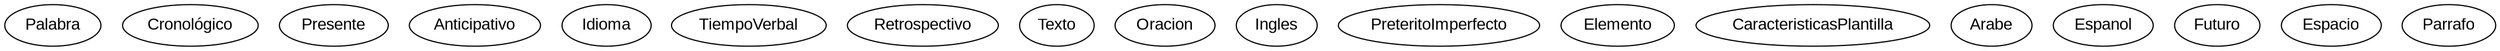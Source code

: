 graph ejemplo{
//Defecto
node [fontname="Arial"];
edge [fontname="Arial",fontsize=12];

//PROPERTIES

//CLASES
class_Palabra [label=Palabra];
class_Cronológico [label=Cronológico];
class_Presente [label=Presente];
class_Anticipativo [label=Anticipativo];
class_Idioma [label=Idioma];
class_TiempoVerbal [label=TiempoVerbal];
class_Retrospectivo [label=Retrospectivo];
class_Texto [label=Texto];
class_Oracion [label=Oracion];
class_Ingles [label=Ingles];
class_PreteritoImperfecto [label=PreteritoImperfecto];
class_Elemento [label=Elemento];
class_CaracteristicasPlantilla [label=CaracteristicasPlantilla];
class_Arabe [label=Arabe];
class_Espanol [label=Espanol];
class_Futuro [label=Futuro];
class_Espacio [label=Espacio];
class_Parrafo [label=Parrafo];

//RELACIONES

//CLASE -- PROPIEDAD

//RELACION -- PROPIEDAD
// uso indirecto de definición de tipos

}

